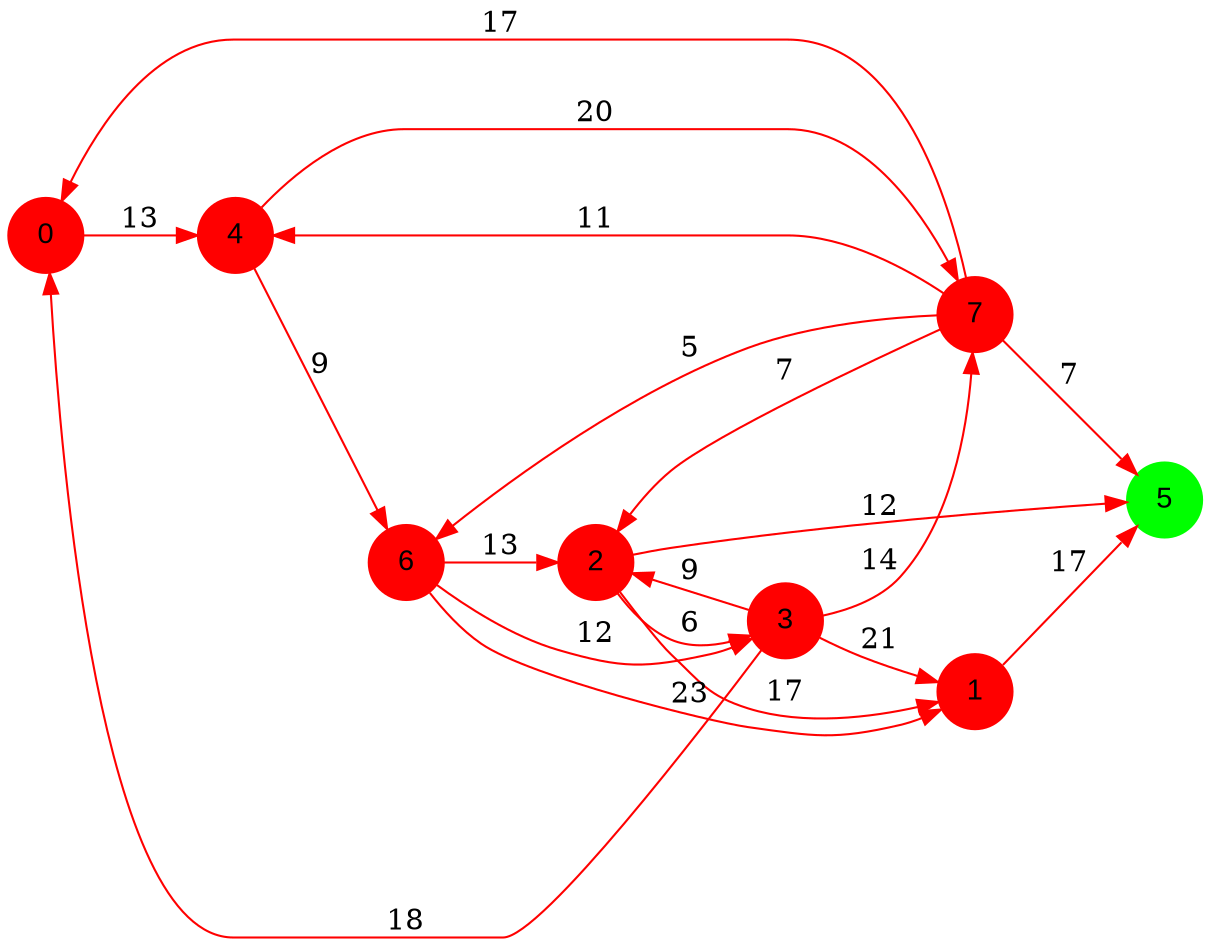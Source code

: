 digraph graphe {
rankdir = LR;
edge [color=red];
0 [fontname="Arial", shape = circle, color=red, style=filled];
1 [fontname="Arial", shape = circle, color=red, style=filled];
2 [fontname="Arial", shape = circle, color=red, style=filled];
3 [fontname="Arial", shape = circle, color=red, style=filled];
4 [fontname="Arial", shape = circle, color=red, style=filled];
5 [fontname="Arial", shape = circle, color=green, style=filled];
6 [fontname="Arial", shape = circle, color=red, style=filled];
7 [fontname="Arial", shape = circle, color=red, style=filled];
	0 -> 4 [label = "13"];
	1 -> 5 [label = "17"];
	2 -> 1 [label = "17"];
	2 -> 3 [label = "6"];
	2 -> 5 [label = "12"];
	3 -> 0 [label = "18"];
	3 -> 1 [label = "21"];
	3 -> 2 [label = "9"];
	3 -> 7 [label = "14"];
	4 -> 6 [label = "9"];
	4 -> 7 [label = "20"];
	6 -> 1 [label = "23"];
	6 -> 2 [label = "13"];
	6 -> 3 [label = "12"];
	7 -> 0 [label = "17"];
	7 -> 2 [label = "7"];
	7 -> 4 [label = "11"];
	7 -> 5 [label = "7"];
	7 -> 6 [label = "5"];
}